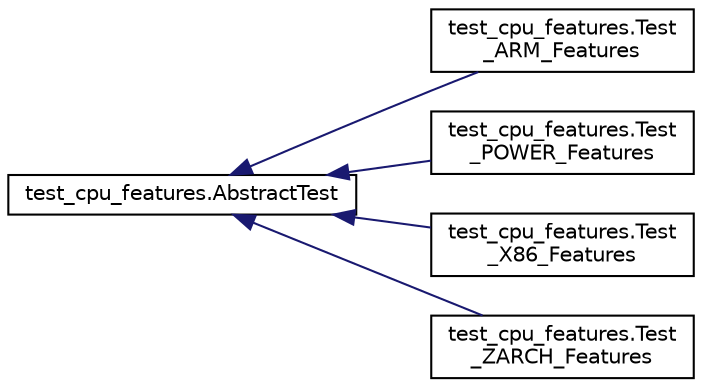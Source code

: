 digraph "Graphical Class Hierarchy"
{
 // LATEX_PDF_SIZE
  edge [fontname="Helvetica",fontsize="10",labelfontname="Helvetica",labelfontsize="10"];
  node [fontname="Helvetica",fontsize="10",shape=record];
  rankdir="LR";
  Node0 [label="test_cpu_features.AbstractTest",height=0.2,width=0.4,color="black", fillcolor="white", style="filled",URL="$classtest__cpu__features_1_1AbstractTest.html",tooltip=" "];
  Node0 -> Node1 [dir="back",color="midnightblue",fontsize="10",style="solid",fontname="Helvetica"];
  Node1 [label="test_cpu_features.Test\l_ARM_Features",height=0.2,width=0.4,color="black", fillcolor="white", style="filled",URL="$classtest__cpu__features_1_1Test__ARM__Features.html",tooltip=" "];
  Node0 -> Node2 [dir="back",color="midnightblue",fontsize="10",style="solid",fontname="Helvetica"];
  Node2 [label="test_cpu_features.Test\l_POWER_Features",height=0.2,width=0.4,color="black", fillcolor="white", style="filled",URL="$classtest__cpu__features_1_1Test__POWER__Features.html",tooltip=" "];
  Node0 -> Node3 [dir="back",color="midnightblue",fontsize="10",style="solid",fontname="Helvetica"];
  Node3 [label="test_cpu_features.Test\l_X86_Features",height=0.2,width=0.4,color="black", fillcolor="white", style="filled",URL="$classtest__cpu__features_1_1Test__X86__Features.html",tooltip=" "];
  Node0 -> Node4 [dir="back",color="midnightblue",fontsize="10",style="solid",fontname="Helvetica"];
  Node4 [label="test_cpu_features.Test\l_ZARCH_Features",height=0.2,width=0.4,color="black", fillcolor="white", style="filled",URL="$classtest__cpu__features_1_1Test__ZARCH__Features.html",tooltip=" "];
}
